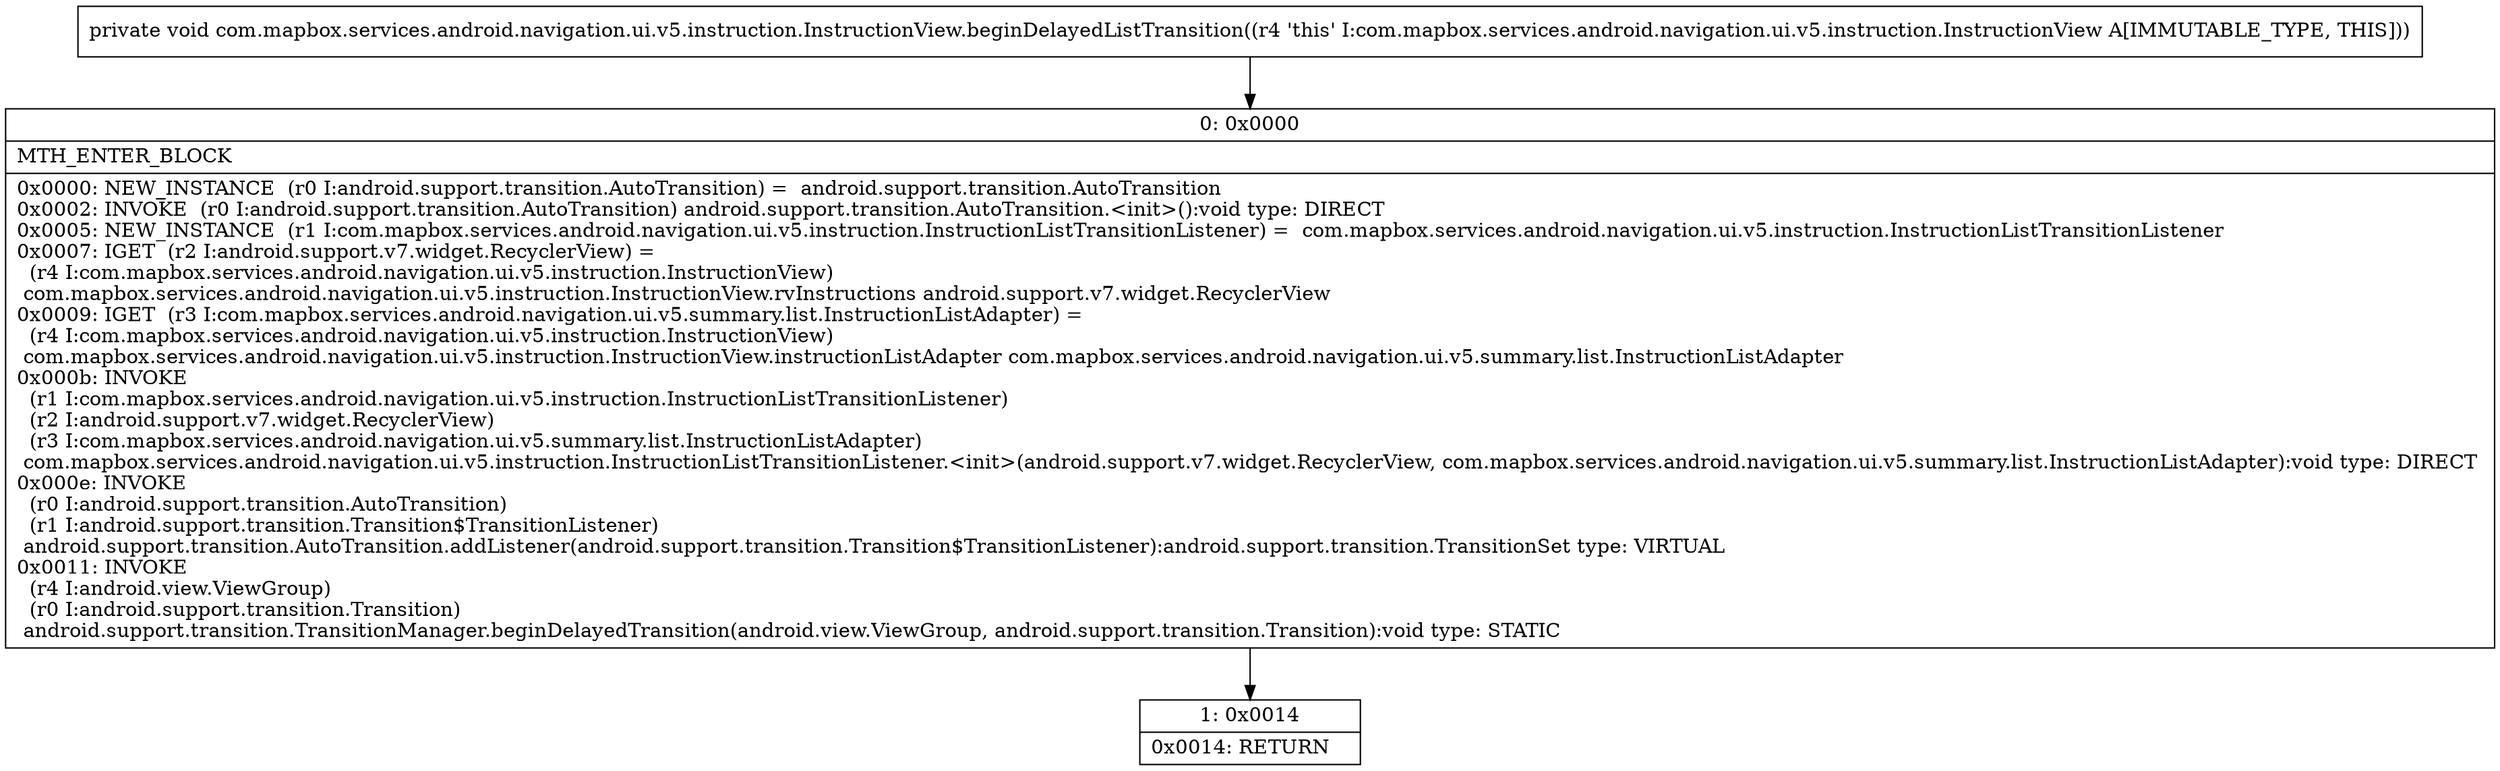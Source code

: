 digraph "CFG forcom.mapbox.services.android.navigation.ui.v5.instruction.InstructionView.beginDelayedListTransition()V" {
Node_0 [shape=record,label="{0\:\ 0x0000|MTH_ENTER_BLOCK\l|0x0000: NEW_INSTANCE  (r0 I:android.support.transition.AutoTransition) =  android.support.transition.AutoTransition \l0x0002: INVOKE  (r0 I:android.support.transition.AutoTransition) android.support.transition.AutoTransition.\<init\>():void type: DIRECT \l0x0005: NEW_INSTANCE  (r1 I:com.mapbox.services.android.navigation.ui.v5.instruction.InstructionListTransitionListener) =  com.mapbox.services.android.navigation.ui.v5.instruction.InstructionListTransitionListener \l0x0007: IGET  (r2 I:android.support.v7.widget.RecyclerView) = \l  (r4 I:com.mapbox.services.android.navigation.ui.v5.instruction.InstructionView)\l com.mapbox.services.android.navigation.ui.v5.instruction.InstructionView.rvInstructions android.support.v7.widget.RecyclerView \l0x0009: IGET  (r3 I:com.mapbox.services.android.navigation.ui.v5.summary.list.InstructionListAdapter) = \l  (r4 I:com.mapbox.services.android.navigation.ui.v5.instruction.InstructionView)\l com.mapbox.services.android.navigation.ui.v5.instruction.InstructionView.instructionListAdapter com.mapbox.services.android.navigation.ui.v5.summary.list.InstructionListAdapter \l0x000b: INVOKE  \l  (r1 I:com.mapbox.services.android.navigation.ui.v5.instruction.InstructionListTransitionListener)\l  (r2 I:android.support.v7.widget.RecyclerView)\l  (r3 I:com.mapbox.services.android.navigation.ui.v5.summary.list.InstructionListAdapter)\l com.mapbox.services.android.navigation.ui.v5.instruction.InstructionListTransitionListener.\<init\>(android.support.v7.widget.RecyclerView, com.mapbox.services.android.navigation.ui.v5.summary.list.InstructionListAdapter):void type: DIRECT \l0x000e: INVOKE  \l  (r0 I:android.support.transition.AutoTransition)\l  (r1 I:android.support.transition.Transition$TransitionListener)\l android.support.transition.AutoTransition.addListener(android.support.transition.Transition$TransitionListener):android.support.transition.TransitionSet type: VIRTUAL \l0x0011: INVOKE  \l  (r4 I:android.view.ViewGroup)\l  (r0 I:android.support.transition.Transition)\l android.support.transition.TransitionManager.beginDelayedTransition(android.view.ViewGroup, android.support.transition.Transition):void type: STATIC \l}"];
Node_1 [shape=record,label="{1\:\ 0x0014|0x0014: RETURN   \l}"];
MethodNode[shape=record,label="{private void com.mapbox.services.android.navigation.ui.v5.instruction.InstructionView.beginDelayedListTransition((r4 'this' I:com.mapbox.services.android.navigation.ui.v5.instruction.InstructionView A[IMMUTABLE_TYPE, THIS])) }"];
MethodNode -> Node_0;
Node_0 -> Node_1;
}


